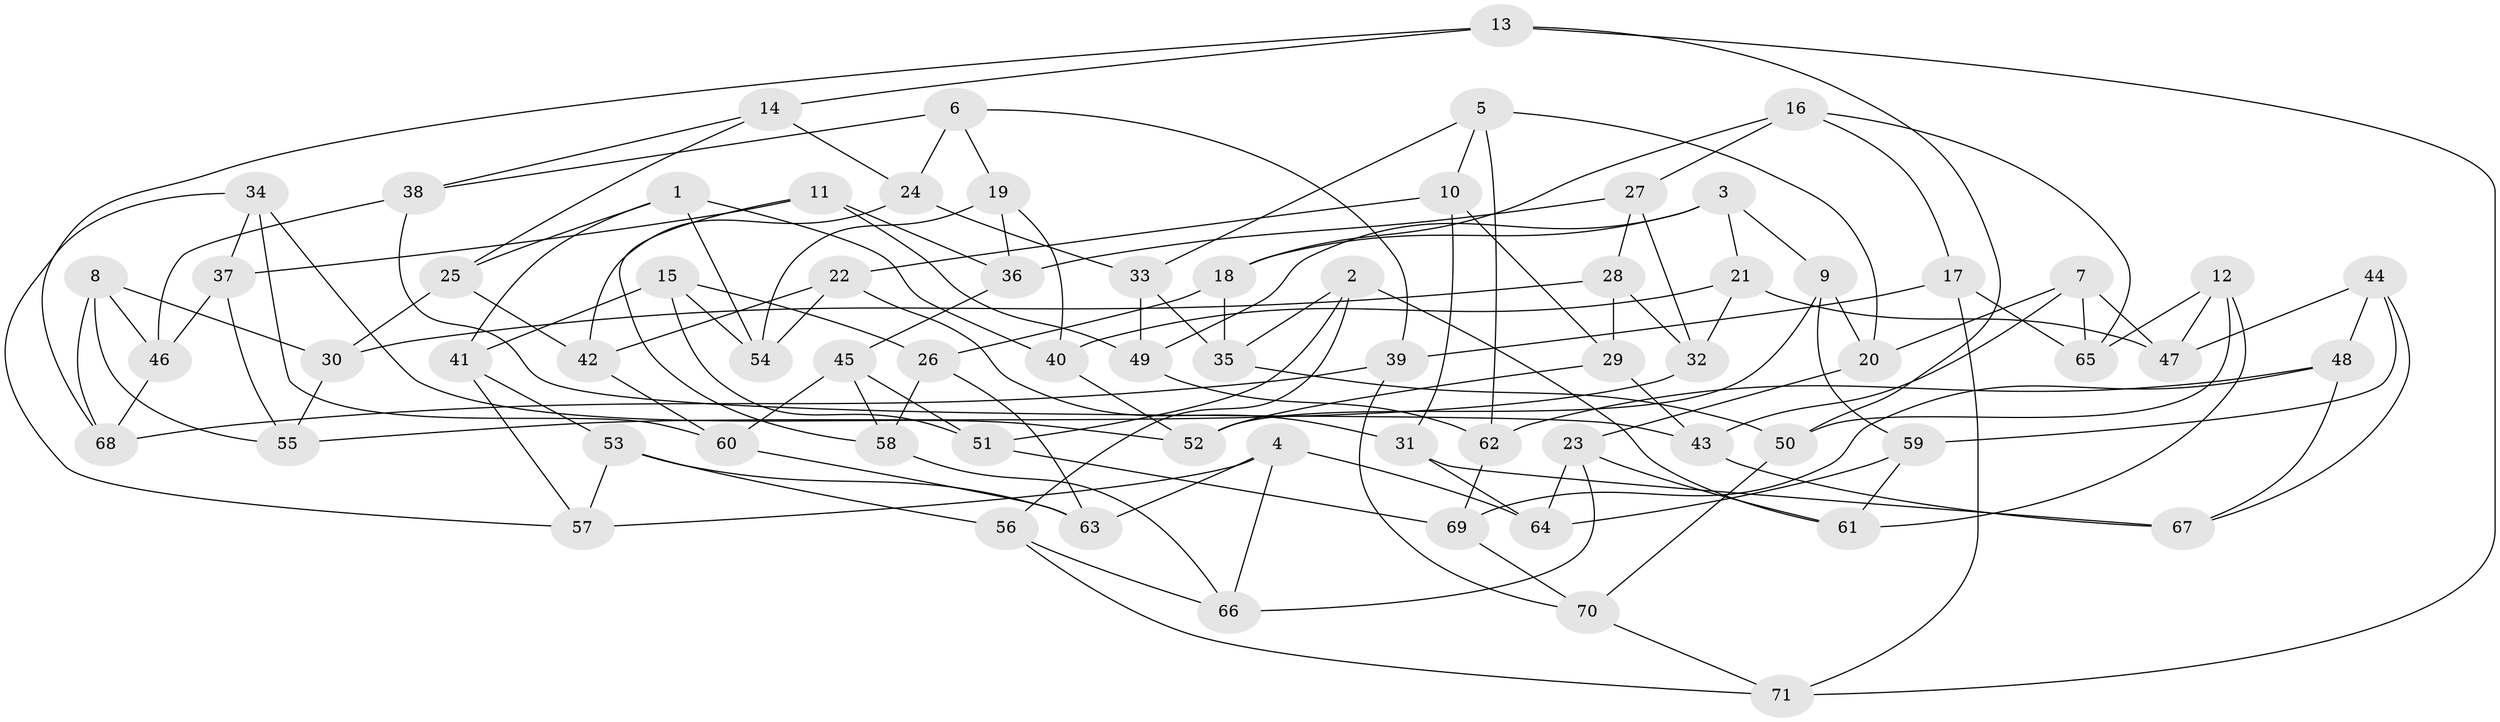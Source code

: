 // Generated by graph-tools (version 1.1) at 2025/02/03/09/25 03:02:54]
// undirected, 71 vertices, 142 edges
graph export_dot {
graph [start="1"]
  node [color=gray90,style=filled];
  1;
  2;
  3;
  4;
  5;
  6;
  7;
  8;
  9;
  10;
  11;
  12;
  13;
  14;
  15;
  16;
  17;
  18;
  19;
  20;
  21;
  22;
  23;
  24;
  25;
  26;
  27;
  28;
  29;
  30;
  31;
  32;
  33;
  34;
  35;
  36;
  37;
  38;
  39;
  40;
  41;
  42;
  43;
  44;
  45;
  46;
  47;
  48;
  49;
  50;
  51;
  52;
  53;
  54;
  55;
  56;
  57;
  58;
  59;
  60;
  61;
  62;
  63;
  64;
  65;
  66;
  67;
  68;
  69;
  70;
  71;
  1 -- 54;
  1 -- 41;
  1 -- 25;
  1 -- 40;
  2 -- 35;
  2 -- 56;
  2 -- 51;
  2 -- 61;
  3 -- 18;
  3 -- 9;
  3 -- 21;
  3 -- 49;
  4 -- 63;
  4 -- 66;
  4 -- 64;
  4 -- 57;
  5 -- 10;
  5 -- 20;
  5 -- 62;
  5 -- 33;
  6 -- 24;
  6 -- 38;
  6 -- 39;
  6 -- 19;
  7 -- 47;
  7 -- 43;
  7 -- 20;
  7 -- 65;
  8 -- 46;
  8 -- 30;
  8 -- 68;
  8 -- 55;
  9 -- 52;
  9 -- 20;
  9 -- 59;
  10 -- 31;
  10 -- 22;
  10 -- 29;
  11 -- 58;
  11 -- 36;
  11 -- 37;
  11 -- 49;
  12 -- 50;
  12 -- 47;
  12 -- 61;
  12 -- 65;
  13 -- 14;
  13 -- 71;
  13 -- 50;
  13 -- 68;
  14 -- 38;
  14 -- 25;
  14 -- 24;
  15 -- 54;
  15 -- 51;
  15 -- 41;
  15 -- 26;
  16 -- 65;
  16 -- 18;
  16 -- 27;
  16 -- 17;
  17 -- 71;
  17 -- 39;
  17 -- 65;
  18 -- 26;
  18 -- 35;
  19 -- 40;
  19 -- 54;
  19 -- 36;
  20 -- 23;
  21 -- 32;
  21 -- 47;
  21 -- 40;
  22 -- 54;
  22 -- 31;
  22 -- 42;
  23 -- 61;
  23 -- 64;
  23 -- 66;
  24 -- 42;
  24 -- 33;
  25 -- 42;
  25 -- 30;
  26 -- 63;
  26 -- 58;
  27 -- 32;
  27 -- 28;
  27 -- 36;
  28 -- 29;
  28 -- 32;
  28 -- 30;
  29 -- 43;
  29 -- 52;
  30 -- 55;
  31 -- 67;
  31 -- 64;
  32 -- 55;
  33 -- 49;
  33 -- 35;
  34 -- 57;
  34 -- 52;
  34 -- 37;
  34 -- 60;
  35 -- 50;
  36 -- 45;
  37 -- 55;
  37 -- 46;
  38 -- 46;
  38 -- 43;
  39 -- 68;
  39 -- 70;
  40 -- 52;
  41 -- 57;
  41 -- 53;
  42 -- 60;
  43 -- 67;
  44 -- 48;
  44 -- 59;
  44 -- 67;
  44 -- 47;
  45 -- 60;
  45 -- 51;
  45 -- 58;
  46 -- 68;
  48 -- 62;
  48 -- 67;
  48 -- 69;
  49 -- 62;
  50 -- 70;
  51 -- 69;
  53 -- 57;
  53 -- 63;
  53 -- 56;
  56 -- 66;
  56 -- 71;
  58 -- 66;
  59 -- 64;
  59 -- 61;
  60 -- 63;
  62 -- 69;
  69 -- 70;
  70 -- 71;
}
